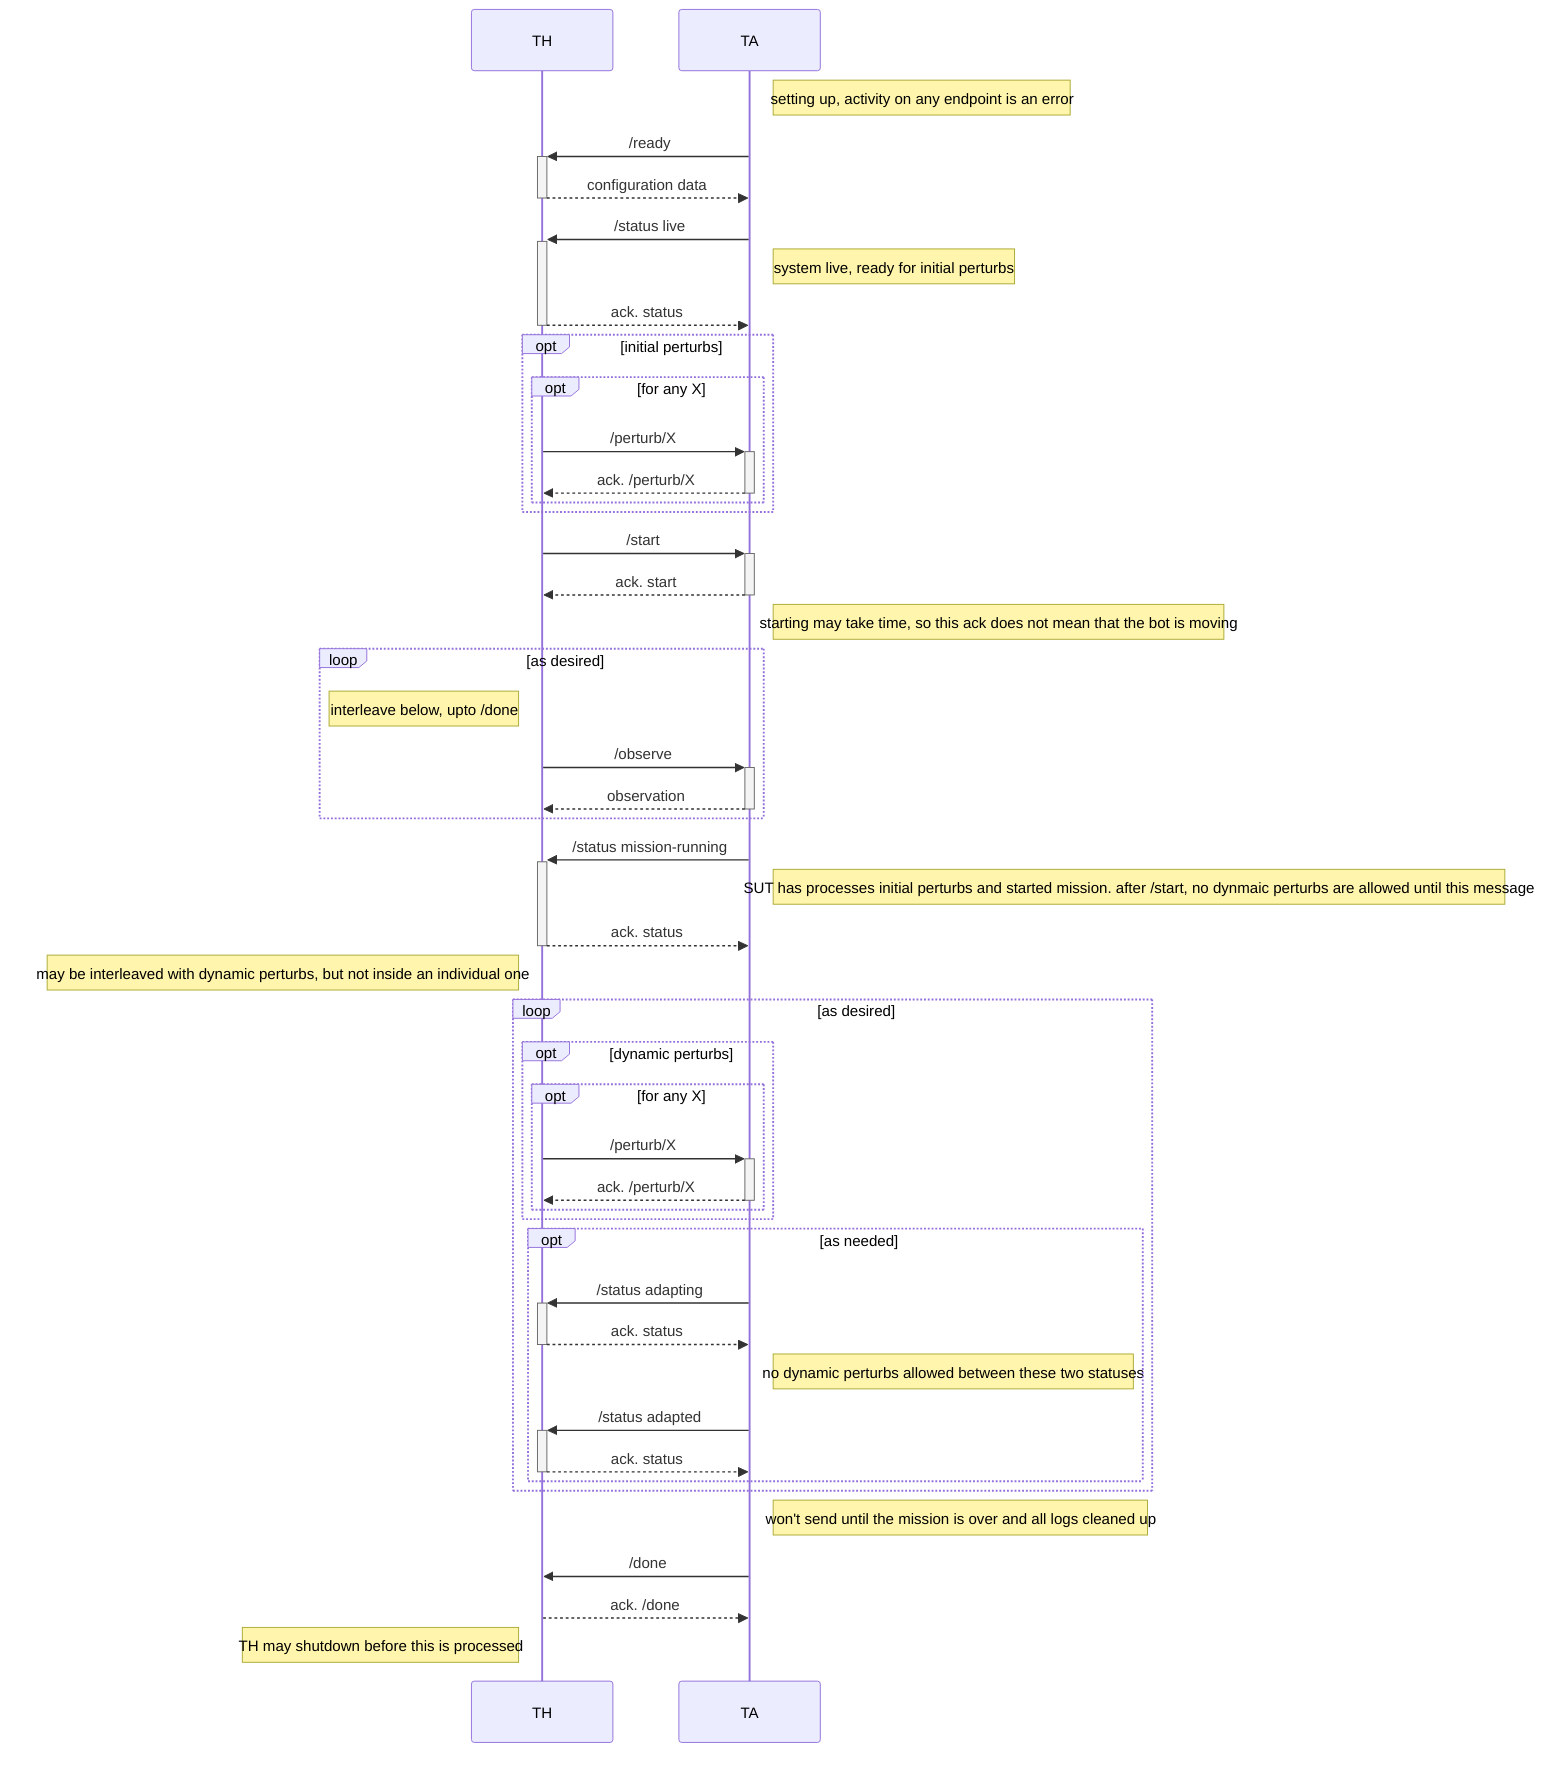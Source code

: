 sequenceDiagram
        participant TH
        participant TA

	Note right of TA: setting up, activity on any endpoint is an error

        TA ->>+ TH: /ready
        TH -->>- TA: configuration data

        TA ->>+ TH: /status live
        Note right of TA: system live, ready for initial perturbs
        TH -->>- TA: ack. status

        opt initial perturbs
            opt for any X
                 TH ->>+ TA: /perturb/X
                 TA -->>- TH: ack. /perturb/X
            end
        end

        TH ->>+ TA: /start
        TA -->>- TH: ack. start
        Note right of TA: starting may take time, so this ack does not mean that the bot is moving

	loop as desired
	     Note left of TH: interleave below, upto /done
	     TH ->>+ TA: /observe
	     TA -->>- TH: observation
	end

        TA ->>+ TH: /status mission-running
	Note right of TA: SUT has processes initial perturbs and started mission. after /start, no dynmaic perturbs are allowed until this message
        TH -->>- TA: ack. status

        Note left of TH: may be interleaved with dynamic perturbs, but not inside an individual one
        loop as desired
                opt dynamic perturbs
                            opt for any X
                                 TH ->>+ TA: /perturb/X
                                 TA -->>- TH: ack. /perturb/X
                            end
                end

                opt as needed
                    TA ->>+ TH: /status adapting
                    TH -->>- TA: ack. status

		    Note right of TA: no dynamic perturbs allowed between these two statuses

                    TA ->>+ TH: /status adapted
                    TH -->>- TA: ack. status
                end
        end

        Note right of TA: won't send until the mission is over and all logs cleaned up
        TA ->> TH: /done
        TH -->> TA: ack. /done

        Note left of TH: TH may shutdown before this is processed